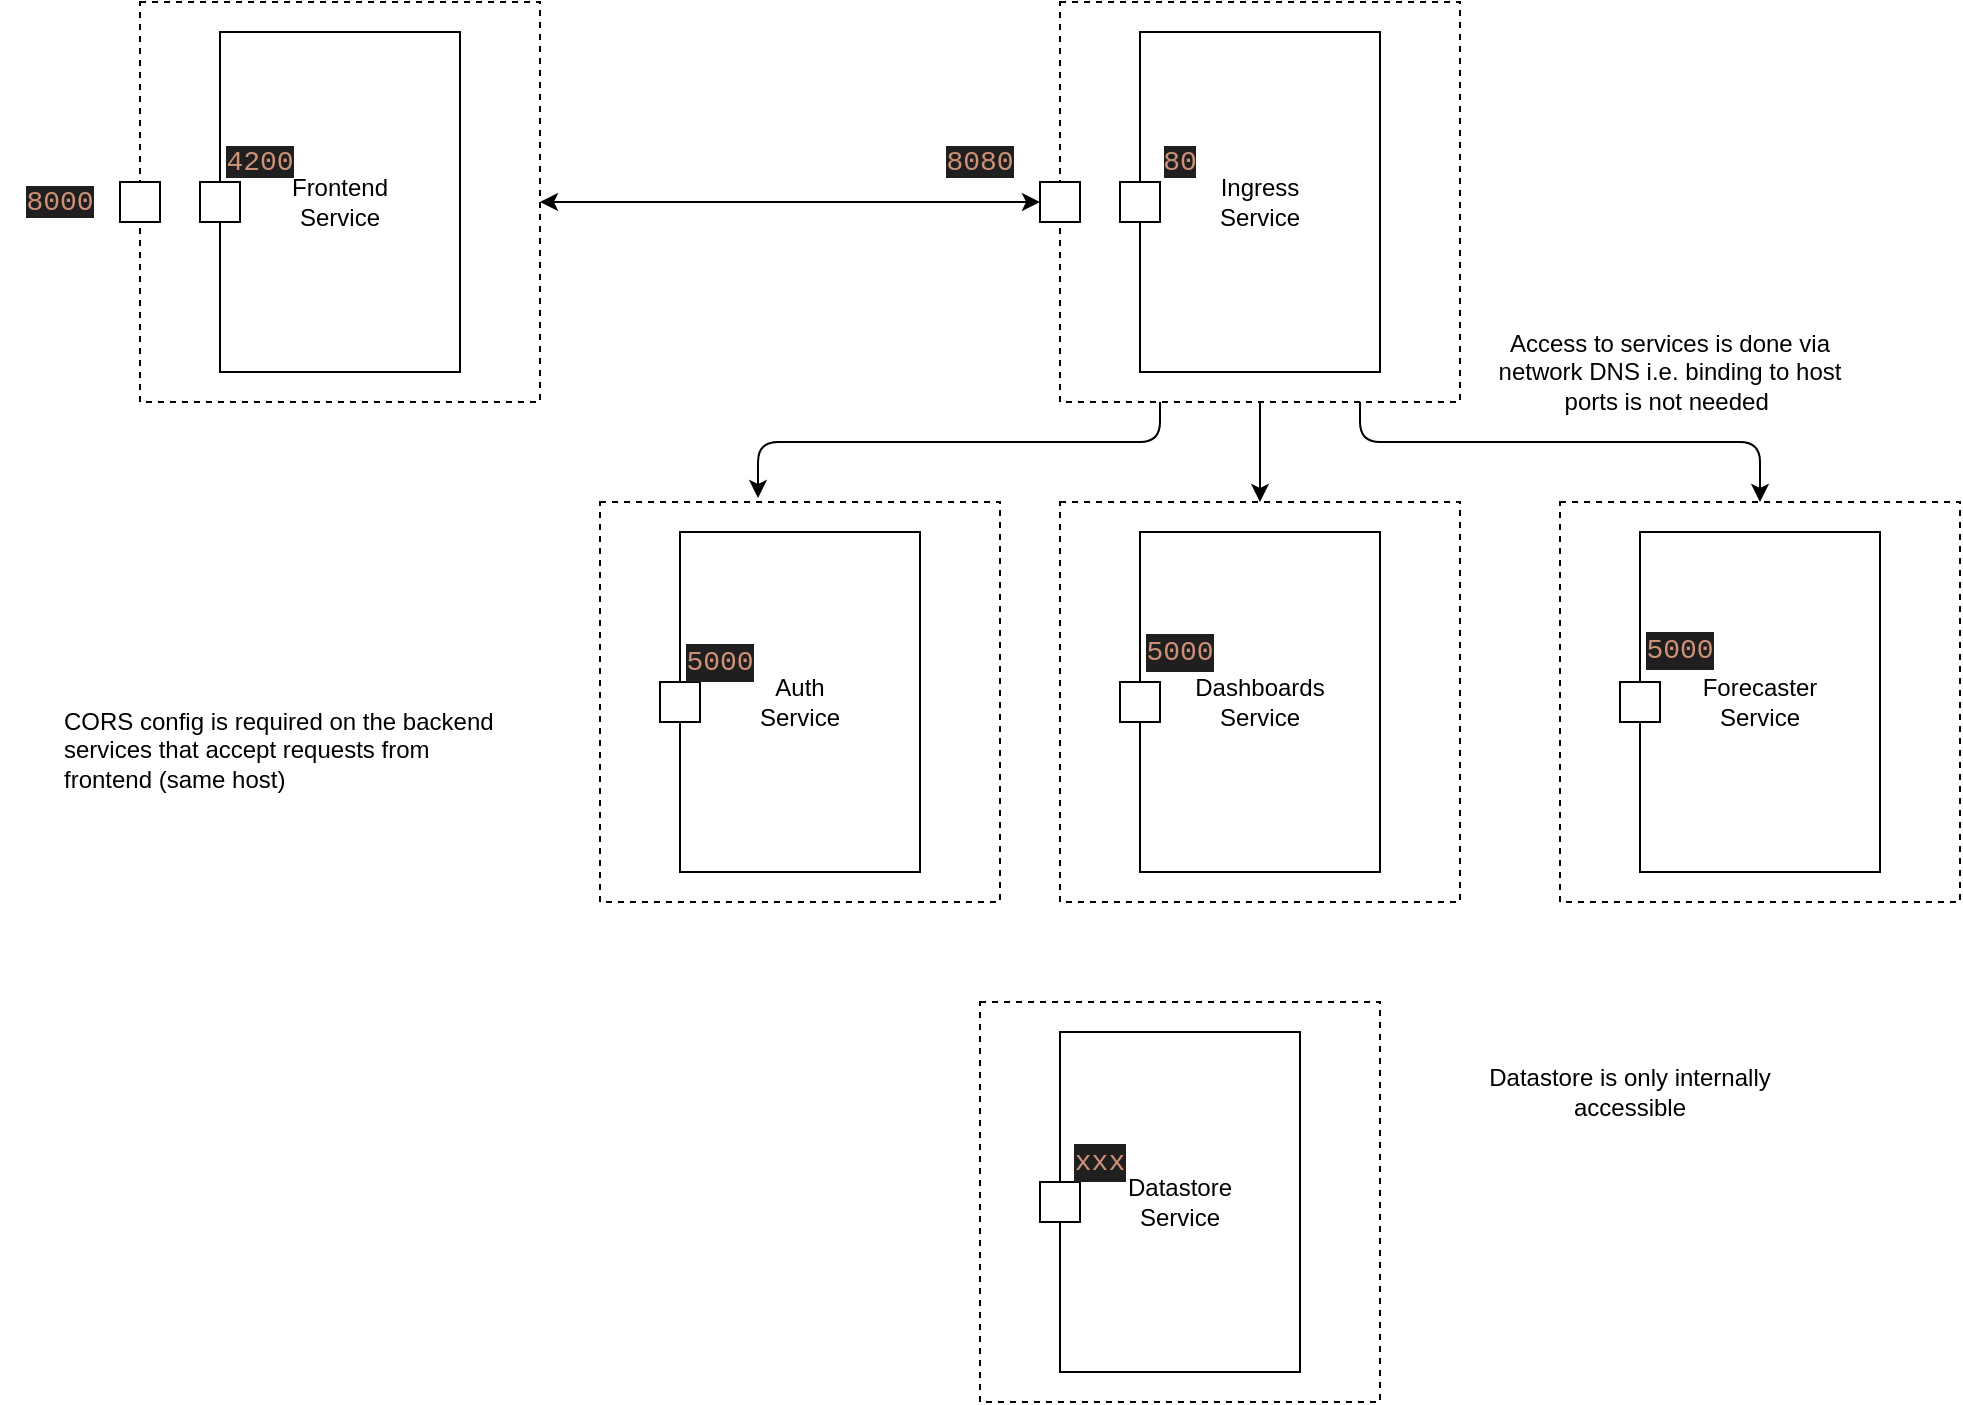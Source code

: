 <mxfile>
    <diagram id="Yf3V8BL3d49GuPFL8qzb" name="Dev PortBinds">
        <mxGraphModel dx="1177" dy="779" grid="1" gridSize="10" guides="1" tooltips="1" connect="1" arrows="1" fold="1" page="1" pageScale="1" pageWidth="1169" pageHeight="827" math="0" shadow="0">
            <root>
                <mxCell id="0"/>
                <mxCell id="1" parent="0"/>
                <mxCell id="4" value="s" style="whiteSpace=wrap;html=1;aspect=fixed;dashed=1;fillColor=none;" parent="1" vertex="1">
                    <mxGeometry x="90" y="90" width="200" height="200" as="geometry"/>
                </mxCell>
                <mxCell id="2" value="Frontend&lt;br&gt;Service" style="rounded=0;whiteSpace=wrap;html=1;" parent="1" vertex="1">
                    <mxGeometry x="130" y="105" width="120" height="170" as="geometry"/>
                </mxCell>
                <mxCell id="3" value="" style="whiteSpace=wrap;html=1;aspect=fixed;" parent="1" vertex="1">
                    <mxGeometry x="120" y="180" width="20" height="20" as="geometry"/>
                </mxCell>
                <mxCell id="5" value="" style="whiteSpace=wrap;html=1;aspect=fixed;" parent="1" vertex="1">
                    <mxGeometry x="80" y="180" width="20" height="20" as="geometry"/>
                </mxCell>
                <mxCell id="6" value="&lt;font face=&quot;Consolas, Courier New, monospace&quot; color=&quot;#ce9178&quot;&gt;&lt;span style=&quot;font-size: 14px; background-color: rgb(31, 31, 31);&quot;&gt;4200&lt;/span&gt;&lt;/font&gt;" style="text;html=1;strokeColor=none;fillColor=none;align=center;verticalAlign=middle;whiteSpace=wrap;rounded=0;dashed=1;" parent="1" vertex="1">
                    <mxGeometry x="120" y="155" width="60" height="30" as="geometry"/>
                </mxCell>
                <mxCell id="7" value="&lt;span style=&quot;color: rgb(206, 145, 120); font-family: Consolas, &amp;quot;Courier New&amp;quot;, monospace; font-size: 14px; background-color: rgb(31, 31, 31);&quot;&gt;8000&lt;/span&gt;" style="text;html=1;strokeColor=none;fillColor=none;align=center;verticalAlign=middle;whiteSpace=wrap;rounded=0;dashed=1;" parent="1" vertex="1">
                    <mxGeometry x="20" y="175" width="60" height="30" as="geometry"/>
                </mxCell>
                <mxCell id="x-FCDcHMEJtPpQc25FgL-8" value="" style="whiteSpace=wrap;html=1;aspect=fixed;dashed=1;fillColor=none;" parent="1" vertex="1">
                    <mxGeometry x="320" y="340" width="200" height="200" as="geometry"/>
                </mxCell>
                <mxCell id="x-FCDcHMEJtPpQc25FgL-9" value="Auth&lt;br&gt;Service" style="rounded=0;whiteSpace=wrap;html=1;" parent="1" vertex="1">
                    <mxGeometry x="360" y="355" width="120" height="170" as="geometry"/>
                </mxCell>
                <mxCell id="x-FCDcHMEJtPpQc25FgL-10" value="" style="whiteSpace=wrap;html=1;aspect=fixed;" parent="1" vertex="1">
                    <mxGeometry x="350" y="430" width="20" height="20" as="geometry"/>
                </mxCell>
                <mxCell id="x-FCDcHMEJtPpQc25FgL-14" value="" style="edgeStyle=none;html=1;" parent="1" edge="1">
                    <mxGeometry relative="1" as="geometry">
                        <mxPoint x="310" y="440" as="sourcePoint"/>
                        <mxPoint x="310" y="440" as="targetPoint"/>
                    </mxGeometry>
                </mxCell>
                <mxCell id="x-FCDcHMEJtPpQc25FgL-12" value="&lt;div style=&quot;color: rgb(204, 204, 204); background-color: rgb(31, 31, 31); font-family: Consolas, &amp;quot;Courier New&amp;quot;, monospace; font-size: 14px; line-height: 19px;&quot;&gt;&lt;span style=&quot;color: #ce9178;&quot;&gt;5000&lt;/span&gt;&lt;/div&gt;" style="text;html=1;strokeColor=none;fillColor=none;align=center;verticalAlign=middle;whiteSpace=wrap;rounded=0;dashed=1;" parent="1" vertex="1">
                    <mxGeometry x="350" y="405" width="60" height="30" as="geometry"/>
                </mxCell>
                <mxCell id="9" value="" style="whiteSpace=wrap;html=1;aspect=fixed;dashed=1;fillColor=none;" parent="1" vertex="1">
                    <mxGeometry x="550" y="340" width="200" height="200" as="geometry"/>
                </mxCell>
                <mxCell id="10" value="Dashboards&lt;br&gt;Service" style="rounded=0;whiteSpace=wrap;html=1;" parent="1" vertex="1">
                    <mxGeometry x="590" y="355" width="120" height="170" as="geometry"/>
                </mxCell>
                <mxCell id="11" value="" style="whiteSpace=wrap;html=1;aspect=fixed;" parent="1" vertex="1">
                    <mxGeometry x="580" y="430" width="20" height="20" as="geometry"/>
                </mxCell>
                <mxCell id="12" value="" style="edgeStyle=none;html=1;" parent="1" edge="1">
                    <mxGeometry relative="1" as="geometry">
                        <mxPoint x="540" y="440" as="sourcePoint"/>
                        <mxPoint x="540" y="440" as="targetPoint"/>
                    </mxGeometry>
                </mxCell>
                <mxCell id="14" value="&lt;div style=&quot;color: rgb(204, 204, 204); background-color: rgb(31, 31, 31); font-family: Consolas, &amp;quot;Courier New&amp;quot;, monospace; font-size: 14px; line-height: 19px;&quot;&gt;&lt;span style=&quot;color: #ce9178;&quot;&gt;5000&lt;/span&gt;&lt;/div&gt;" style="text;html=1;strokeColor=none;fillColor=none;align=center;verticalAlign=middle;whiteSpace=wrap;rounded=0;dashed=1;" parent="1" vertex="1">
                    <mxGeometry x="580" y="400" width="60" height="30" as="geometry"/>
                </mxCell>
                <mxCell id="16" value="" style="whiteSpace=wrap;html=1;aspect=fixed;dashed=1;fillColor=none;" parent="1" vertex="1">
                    <mxGeometry x="550" y="90" width="200" height="200" as="geometry"/>
                </mxCell>
                <mxCell id="17" value="Ingress &lt;br&gt;Service" style="rounded=0;whiteSpace=wrap;html=1;" parent="1" vertex="1">
                    <mxGeometry x="590" y="105" width="120" height="170" as="geometry"/>
                </mxCell>
                <mxCell id="18" value="" style="whiteSpace=wrap;html=1;aspect=fixed;" parent="1" vertex="1">
                    <mxGeometry x="580" y="180" width="20" height="20" as="geometry"/>
                </mxCell>
                <mxCell id="19" value="" style="whiteSpace=wrap;html=1;aspect=fixed;" parent="1" vertex="1">
                    <mxGeometry x="540" y="180" width="20" height="20" as="geometry"/>
                </mxCell>
                <mxCell id="20" value="&lt;font face=&quot;Consolas, Courier New, monospace&quot; color=&quot;#ce9178&quot;&gt;&lt;span style=&quot;font-size: 14px; background-color: rgb(31, 31, 31);&quot;&gt;80&lt;/span&gt;&lt;/font&gt;" style="text;html=1;strokeColor=none;fillColor=none;align=center;verticalAlign=middle;whiteSpace=wrap;rounded=0;dashed=1;" parent="1" vertex="1">
                    <mxGeometry x="580" y="155" width="60" height="30" as="geometry"/>
                </mxCell>
                <mxCell id="21" value="&lt;span style=&quot;color: rgb(206, 145, 120); font-family: Consolas, &amp;quot;Courier New&amp;quot;, monospace; font-size: 14px; background-color: rgb(31, 31, 31);&quot;&gt;8080&lt;/span&gt;" style="text;html=1;strokeColor=none;fillColor=none;align=center;verticalAlign=middle;whiteSpace=wrap;rounded=0;dashed=1;" parent="1" vertex="1">
                    <mxGeometry x="480" y="155" width="60" height="30" as="geometry"/>
                </mxCell>
                <mxCell id="22" value="" style="whiteSpace=wrap;html=1;aspect=fixed;dashed=1;fillColor=none;" parent="1" vertex="1">
                    <mxGeometry x="510" y="590" width="200" height="200" as="geometry"/>
                </mxCell>
                <mxCell id="23" value="Datastore&lt;br&gt;Service" style="rounded=0;whiteSpace=wrap;html=1;" parent="1" vertex="1">
                    <mxGeometry x="550" y="605" width="120" height="170" as="geometry"/>
                </mxCell>
                <mxCell id="24" value="" style="whiteSpace=wrap;html=1;aspect=fixed;" parent="1" vertex="1">
                    <mxGeometry x="540" y="680" width="20" height="20" as="geometry"/>
                </mxCell>
                <mxCell id="25" value="" style="edgeStyle=none;html=1;" parent="1" edge="1">
                    <mxGeometry relative="1" as="geometry">
                        <mxPoint x="500" y="690" as="sourcePoint"/>
                        <mxPoint x="500" y="690" as="targetPoint"/>
                    </mxGeometry>
                </mxCell>
                <mxCell id="26" value="&lt;div style=&quot;color: rgb(204, 204, 204); background-color: rgb(31, 31, 31); font-family: Consolas, &amp;quot;Courier New&amp;quot;, monospace; font-size: 14px; line-height: 19px;&quot;&gt;&lt;div style=&quot;line-height: 19px;&quot;&gt;&lt;span style=&quot;color: #ce9178;&quot;&gt;xxx&lt;/span&gt;&lt;/div&gt;&lt;/div&gt;" style="text;html=1;strokeColor=none;fillColor=none;align=center;verticalAlign=middle;whiteSpace=wrap;rounded=0;dashed=1;" parent="1" vertex="1">
                    <mxGeometry x="540" y="655" width="60" height="30" as="geometry"/>
                </mxCell>
                <mxCell id="27" value="" style="whiteSpace=wrap;html=1;aspect=fixed;dashed=1;fillColor=none;" parent="1" vertex="1">
                    <mxGeometry x="800" y="340" width="200" height="200" as="geometry"/>
                </mxCell>
                <mxCell id="28" value="Forecaster&lt;br&gt;Service" style="rounded=0;whiteSpace=wrap;html=1;" parent="1" vertex="1">
                    <mxGeometry x="840" y="355" width="120" height="170" as="geometry"/>
                </mxCell>
                <mxCell id="29" value="" style="whiteSpace=wrap;html=1;aspect=fixed;" parent="1" vertex="1">
                    <mxGeometry x="830" y="430" width="20" height="20" as="geometry"/>
                </mxCell>
                <mxCell id="30" value="" style="edgeStyle=none;html=1;" parent="1" edge="1">
                    <mxGeometry relative="1" as="geometry">
                        <mxPoint x="730" y="440" as="sourcePoint"/>
                        <mxPoint x="730" y="440" as="targetPoint"/>
                    </mxGeometry>
                </mxCell>
                <mxCell id="31" value="&lt;div style=&quot;color: rgb(204, 204, 204); background-color: rgb(31, 31, 31); font-family: Consolas, &amp;quot;Courier New&amp;quot;, monospace; font-size: 14px; line-height: 19px;&quot;&gt;&lt;span style=&quot;color: #ce9178;&quot;&gt;5000&lt;/span&gt;&lt;/div&gt;" style="text;html=1;strokeColor=none;fillColor=none;align=center;verticalAlign=middle;whiteSpace=wrap;rounded=0;dashed=1;" parent="1" vertex="1">
                    <mxGeometry x="830" y="399" width="60" height="30" as="geometry"/>
                </mxCell>
                <mxCell id="32" value="" style="endArrow=classic;html=1;exitX=0.25;exitY=1;exitDx=0;exitDy=0;entryX=0.395;entryY=-0.01;entryDx=0;entryDy=0;entryPerimeter=0;" parent="1" source="16" target="x-FCDcHMEJtPpQc25FgL-8" edge="1">
                    <mxGeometry width="50" height="50" relative="1" as="geometry">
                        <mxPoint x="880" y="250" as="sourcePoint"/>
                        <mxPoint x="930" y="200" as="targetPoint"/>
                        <Array as="points">
                            <mxPoint x="600" y="310"/>
                            <mxPoint x="399" y="310"/>
                        </Array>
                    </mxGeometry>
                </mxCell>
                <mxCell id="33" value="" style="endArrow=classic;html=1;exitX=0.5;exitY=1;exitDx=0;exitDy=0;entryX=0.5;entryY=0;entryDx=0;entryDy=0;" parent="1" source="16" target="9" edge="1">
                    <mxGeometry width="50" height="50" relative="1" as="geometry">
                        <mxPoint x="840" y="290" as="sourcePoint"/>
                        <mxPoint x="890" y="240" as="targetPoint"/>
                    </mxGeometry>
                </mxCell>
                <mxCell id="34" value="" style="endArrow=classic;html=1;exitX=0.75;exitY=1;exitDx=0;exitDy=0;entryX=0.5;entryY=0;entryDx=0;entryDy=0;" parent="1" source="16" target="27" edge="1">
                    <mxGeometry width="50" height="50" relative="1" as="geometry">
                        <mxPoint x="950" y="290" as="sourcePoint"/>
                        <mxPoint x="1000" y="240" as="targetPoint"/>
                        <Array as="points">
                            <mxPoint x="700" y="310"/>
                            <mxPoint x="900" y="310"/>
                        </Array>
                    </mxGeometry>
                </mxCell>
                <mxCell id="36" value="Access to services is done via network DNS i.e. binding to host ports is not needed&amp;nbsp;" style="text;html=1;strokeColor=none;fillColor=none;align=center;verticalAlign=middle;whiteSpace=wrap;rounded=0;" parent="1" vertex="1">
                    <mxGeometry x="760" y="260" width="190" height="30" as="geometry"/>
                </mxCell>
                <mxCell id="37" value="Datastore is only internally accessible" style="text;html=1;strokeColor=none;fillColor=none;align=center;verticalAlign=middle;whiteSpace=wrap;rounded=0;" parent="1" vertex="1">
                    <mxGeometry x="740" y="620" width="190" height="30" as="geometry"/>
                </mxCell>
                <mxCell id="38" value="" style="endArrow=classic;startArrow=classic;html=1;entryX=0;entryY=0.5;entryDx=0;entryDy=0;" parent="1" source="4" target="19" edge="1">
                    <mxGeometry width="50" height="50" relative="1" as="geometry">
                        <mxPoint x="360" y="240" as="sourcePoint"/>
                        <mxPoint x="410" y="190" as="targetPoint"/>
                    </mxGeometry>
                </mxCell>
                <mxCell id="cprb761TM8VM28HrOl3Y-38" value="CORS config is required on the backend services that accept requests from frontend (same host)" style="text;html=1;strokeColor=none;fillColor=none;align=left;verticalAlign=middle;whiteSpace=wrap;rounded=0;" parent="1" vertex="1">
                    <mxGeometry x="50" y="420" width="220" height="87.5" as="geometry"/>
                </mxCell>
            </root>
        </mxGraphModel>
    </diagram>
    <diagram name="ProdPortBinds-sameHost" id="kvNyjHchTtmpYtn1jW40">
        <mxGraphModel dx="1177" dy="1606" grid="1" gridSize="10" guides="1" tooltips="1" connect="1" arrows="1" fold="1" page="1" pageScale="1" pageWidth="1169" pageHeight="827" math="0" shadow="0">
            <root>
                <mxCell id="8yNIrelO1CAX560oub1o-0"/>
                <mxCell id="8yNIrelO1CAX560oub1o-1" parent="8yNIrelO1CAX560oub1o-0"/>
                <mxCell id="wGEXk0iVghqJmSYLJJfG-3" value="" style="whiteSpace=wrap;html=1;aspect=fixed;dashed=1;fillColor=none;" parent="8yNIrelO1CAX560oub1o-1" vertex="1">
                    <mxGeometry x="580" y="510" width="150" height="150" as="geometry"/>
                </mxCell>
                <mxCell id="8yNIrelO1CAX560oub1o-2" value="s" style="whiteSpace=wrap;html=1;aspect=fixed;dashed=1;fillColor=none;" parent="8yNIrelO1CAX560oub1o-1" vertex="1">
                    <mxGeometry x="90" y="90" width="200" height="200" as="geometry"/>
                </mxCell>
                <mxCell id="8yNIrelO1CAX560oub1o-3" value="Webserver" style="rounded=0;whiteSpace=wrap;html=1;" parent="8yNIrelO1CAX560oub1o-1" vertex="1">
                    <mxGeometry x="130" y="105" width="120" height="170" as="geometry"/>
                </mxCell>
                <mxCell id="8yNIrelO1CAX560oub1o-4" value="" style="whiteSpace=wrap;html=1;aspect=fixed;" parent="8yNIrelO1CAX560oub1o-1" vertex="1">
                    <mxGeometry x="120" y="180" width="20" height="20" as="geometry"/>
                </mxCell>
                <mxCell id="8yNIrelO1CAX560oub1o-5" value="" style="whiteSpace=wrap;html=1;aspect=fixed;" parent="8yNIrelO1CAX560oub1o-1" vertex="1">
                    <mxGeometry x="80" y="180" width="20" height="20" as="geometry"/>
                </mxCell>
                <mxCell id="8yNIrelO1CAX560oub1o-6" value="&lt;font face=&quot;Consolas, Courier New, monospace&quot; color=&quot;#ce9178&quot;&gt;&lt;span style=&quot;font-size: 14px; background-color: rgb(31, 31, 31);&quot;&gt;80&lt;/span&gt;&lt;/font&gt;" style="text;html=1;strokeColor=none;fillColor=none;align=center;verticalAlign=middle;whiteSpace=wrap;rounded=0;dashed=1;" parent="8yNIrelO1CAX560oub1o-1" vertex="1">
                    <mxGeometry x="120" y="155" width="60" height="30" as="geometry"/>
                </mxCell>
                <mxCell id="8yNIrelO1CAX560oub1o-7" value="&lt;span style=&quot;color: rgb(206, 145, 120); font-family: Consolas, &amp;quot;Courier New&amp;quot;, monospace; font-size: 14px; background-color: rgb(31, 31, 31);&quot;&gt;8080&lt;/span&gt;" style="text;html=1;strokeColor=none;fillColor=none;align=center;verticalAlign=middle;whiteSpace=wrap;rounded=0;dashed=1;" parent="8yNIrelO1CAX560oub1o-1" vertex="1">
                    <mxGeometry x="20" y="175" width="60" height="30" as="geometry"/>
                </mxCell>
                <mxCell id="8yNIrelO1CAX560oub1o-9" value="Auth&lt;br&gt;Service" style="rounded=0;whiteSpace=wrap;html=1;" parent="8yNIrelO1CAX560oub1o-1" vertex="1">
                    <mxGeometry x="360" y="355" width="120" height="115" as="geometry"/>
                </mxCell>
                <mxCell id="8yNIrelO1CAX560oub1o-10" value="" style="whiteSpace=wrap;html=1;aspect=fixed;" parent="8yNIrelO1CAX560oub1o-1" vertex="1">
                    <mxGeometry x="350" y="399" width="20" height="20" as="geometry"/>
                </mxCell>
                <mxCell id="8yNIrelO1CAX560oub1o-11" value="" style="edgeStyle=none;html=1;" parent="8yNIrelO1CAX560oub1o-1" edge="1">
                    <mxGeometry relative="1" as="geometry">
                        <mxPoint x="310" y="440" as="sourcePoint"/>
                        <mxPoint x="310" y="440" as="targetPoint"/>
                    </mxGeometry>
                </mxCell>
                <mxCell id="8yNIrelO1CAX560oub1o-12" value="&lt;div style=&quot;color: rgb(204, 204, 204); background-color: rgb(31, 31, 31); font-family: Consolas, &amp;quot;Courier New&amp;quot;, monospace; font-size: 14px; line-height: 19px;&quot;&gt;&lt;span style=&quot;color: #ce9178;&quot;&gt;5000&lt;/span&gt;&lt;/div&gt;" style="text;html=1;strokeColor=none;fillColor=none;align=center;verticalAlign=middle;whiteSpace=wrap;rounded=0;dashed=1;" parent="8yNIrelO1CAX560oub1o-1" vertex="1">
                    <mxGeometry x="350" y="370" width="60" height="30" as="geometry"/>
                </mxCell>
                <mxCell id="8yNIrelO1CAX560oub1o-14" value="Dashboards&lt;br&gt;Service" style="rounded=0;whiteSpace=wrap;html=1;" parent="8yNIrelO1CAX560oub1o-1" vertex="1">
                    <mxGeometry x="590" y="355" width="120" height="115" as="geometry"/>
                </mxCell>
                <mxCell id="8yNIrelO1CAX560oub1o-15" value="" style="whiteSpace=wrap;html=1;aspect=fixed;" parent="8yNIrelO1CAX560oub1o-1" vertex="1">
                    <mxGeometry x="575" y="400" width="20" height="20" as="geometry"/>
                </mxCell>
                <mxCell id="8yNIrelO1CAX560oub1o-16" value="" style="edgeStyle=none;html=1;" parent="8yNIrelO1CAX560oub1o-1" edge="1">
                    <mxGeometry relative="1" as="geometry">
                        <mxPoint x="540" y="440" as="sourcePoint"/>
                        <mxPoint x="540" y="440" as="targetPoint"/>
                    </mxGeometry>
                </mxCell>
                <mxCell id="8yNIrelO1CAX560oub1o-17" value="&lt;div style=&quot;color: rgb(204, 204, 204); background-color: rgb(31, 31, 31); font-family: Consolas, &amp;quot;Courier New&amp;quot;, monospace; font-size: 14px; line-height: 19px;&quot;&gt;&lt;span style=&quot;color: #ce9178;&quot;&gt;5000&lt;/span&gt;&lt;/div&gt;" style="text;html=1;strokeColor=none;fillColor=none;align=center;verticalAlign=middle;whiteSpace=wrap;rounded=0;dashed=1;" parent="8yNIrelO1CAX560oub1o-1" vertex="1">
                    <mxGeometry x="580" y="375" width="60" height="30" as="geometry"/>
                </mxCell>
                <mxCell id="8yNIrelO1CAX560oub1o-18" value="" style="whiteSpace=wrap;html=1;aspect=fixed;dashed=1;fillColor=none;" parent="8yNIrelO1CAX560oub1o-1" vertex="1">
                    <mxGeometry x="550" y="90" width="200" height="200" as="geometry"/>
                </mxCell>
                <mxCell id="8yNIrelO1CAX560oub1o-19" value="Ingress &lt;br&gt;Service" style="rounded=0;whiteSpace=wrap;html=1;" parent="8yNIrelO1CAX560oub1o-1" vertex="1">
                    <mxGeometry x="590" y="105" width="120" height="170" as="geometry"/>
                </mxCell>
                <mxCell id="8yNIrelO1CAX560oub1o-20" value="" style="whiteSpace=wrap;html=1;aspect=fixed;" parent="8yNIrelO1CAX560oub1o-1" vertex="1">
                    <mxGeometry x="580" y="180" width="20" height="20" as="geometry"/>
                </mxCell>
                <mxCell id="8yNIrelO1CAX560oub1o-21" value="" style="whiteSpace=wrap;html=1;aspect=fixed;" parent="8yNIrelO1CAX560oub1o-1" vertex="1">
                    <mxGeometry x="540" y="180" width="20" height="20" as="geometry"/>
                </mxCell>
                <mxCell id="8yNIrelO1CAX560oub1o-22" value="&lt;font face=&quot;Consolas, Courier New, monospace&quot; color=&quot;#ce9178&quot;&gt;&lt;span style=&quot;font-size: 14px; background-color: rgb(31, 31, 31);&quot;&gt;80&lt;/span&gt;&lt;/font&gt;" style="text;html=1;strokeColor=none;fillColor=none;align=center;verticalAlign=middle;whiteSpace=wrap;rounded=0;dashed=1;" parent="8yNIrelO1CAX560oub1o-1" vertex="1">
                    <mxGeometry x="580" y="155" width="60" height="30" as="geometry"/>
                </mxCell>
                <mxCell id="8yNIrelO1CAX560oub1o-23" value="&lt;span style=&quot;color: rgb(206, 145, 120); font-family: Consolas, &amp;quot;Courier New&amp;quot;, monospace; font-size: 14px; background-color: rgb(31, 31, 31);&quot;&gt;8090&lt;/span&gt;" style="text;html=1;strokeColor=none;fillColor=none;align=center;verticalAlign=middle;whiteSpace=wrap;rounded=0;dashed=1;" parent="8yNIrelO1CAX560oub1o-1" vertex="1">
                    <mxGeometry x="480" y="155" width="60" height="30" as="geometry"/>
                </mxCell>
                <mxCell id="8yNIrelO1CAX560oub1o-25" value="Datastore&lt;br&gt;Service" style="rounded=0;whiteSpace=wrap;html=1;" parent="8yNIrelO1CAX560oub1o-1" vertex="1">
                    <mxGeometry x="595" y="530" width="120" height="110" as="geometry"/>
                </mxCell>
                <mxCell id="8yNIrelO1CAX560oub1o-26" value="" style="whiteSpace=wrap;html=1;aspect=fixed;" parent="8yNIrelO1CAX560oub1o-1" vertex="1">
                    <mxGeometry x="585" y="575" width="20" height="20" as="geometry"/>
                </mxCell>
                <mxCell id="8yNIrelO1CAX560oub1o-27" value="" style="edgeStyle=none;html=1;" parent="8yNIrelO1CAX560oub1o-1" edge="1">
                    <mxGeometry relative="1" as="geometry">
                        <mxPoint x="500" y="690" as="sourcePoint"/>
                        <mxPoint x="500" y="690" as="targetPoint"/>
                    </mxGeometry>
                </mxCell>
                <mxCell id="8yNIrelO1CAX560oub1o-28" value="&lt;div style=&quot;color: rgb(204, 204, 204); background-color: rgb(31, 31, 31); font-family: Consolas, &amp;quot;Courier New&amp;quot;, monospace; font-size: 14px; line-height: 19px;&quot;&gt;&lt;div style=&quot;line-height: 19px;&quot;&gt;&lt;span style=&quot;color: #ce9178;&quot;&gt;xxx&lt;/span&gt;&lt;/div&gt;&lt;/div&gt;" style="text;html=1;strokeColor=none;fillColor=none;align=center;verticalAlign=middle;whiteSpace=wrap;rounded=0;dashed=1;" parent="8yNIrelO1CAX560oub1o-1" vertex="1">
                    <mxGeometry x="590" y="545" width="60" height="30" as="geometry"/>
                </mxCell>
                <mxCell id="8yNIrelO1CAX560oub1o-29" value="" style="whiteSpace=wrap;html=1;aspect=fixed;dashed=1;fillColor=none;" parent="8yNIrelO1CAX560oub1o-1" vertex="1">
                    <mxGeometry x="825" y="340" width="150" height="150" as="geometry"/>
                </mxCell>
                <mxCell id="8yNIrelO1CAX560oub1o-30" value="Forecaster&lt;br&gt;Service" style="rounded=0;whiteSpace=wrap;html=1;" parent="8yNIrelO1CAX560oub1o-1" vertex="1">
                    <mxGeometry x="840" y="355" width="120" height="115" as="geometry"/>
                </mxCell>
                <mxCell id="8yNIrelO1CAX560oub1o-31" value="" style="whiteSpace=wrap;html=1;aspect=fixed;" parent="8yNIrelO1CAX560oub1o-1" vertex="1">
                    <mxGeometry x="830" y="402.5" width="20" height="20" as="geometry"/>
                </mxCell>
                <mxCell id="8yNIrelO1CAX560oub1o-32" value="" style="edgeStyle=none;html=1;" parent="8yNIrelO1CAX560oub1o-1" edge="1">
                    <mxGeometry relative="1" as="geometry">
                        <mxPoint x="730" y="440" as="sourcePoint"/>
                        <mxPoint x="730" y="440" as="targetPoint"/>
                    </mxGeometry>
                </mxCell>
                <mxCell id="8yNIrelO1CAX560oub1o-33" value="&lt;div style=&quot;color: rgb(204, 204, 204); background-color: rgb(31, 31, 31); font-family: Consolas, &amp;quot;Courier New&amp;quot;, monospace; font-size: 14px; line-height: 19px;&quot;&gt;&lt;span style=&quot;color: #ce9178;&quot;&gt;5000&lt;/span&gt;&lt;/div&gt;" style="text;html=1;strokeColor=none;fillColor=none;align=center;verticalAlign=middle;whiteSpace=wrap;rounded=0;dashed=1;" parent="8yNIrelO1CAX560oub1o-1" vertex="1">
                    <mxGeometry x="830" y="375" width="60" height="30" as="geometry"/>
                </mxCell>
                <mxCell id="8yNIrelO1CAX560oub1o-34" value="" style="endArrow=classic;html=1;exitX=0.25;exitY=1;exitDx=0;exitDy=0;entryX=0.395;entryY=-0.01;entryDx=0;entryDy=0;entryPerimeter=0;" parent="8yNIrelO1CAX560oub1o-1" source="8yNIrelO1CAX560oub1o-18" edge="1">
                    <mxGeometry width="50" height="50" relative="1" as="geometry">
                        <mxPoint x="880" y="250" as="sourcePoint"/>
                        <mxPoint x="399" y="338.0" as="targetPoint"/>
                        <Array as="points">
                            <mxPoint x="600" y="310"/>
                            <mxPoint x="399" y="310"/>
                        </Array>
                    </mxGeometry>
                </mxCell>
                <mxCell id="8yNIrelO1CAX560oub1o-35" value="" style="endArrow=classic;html=1;exitX=0.5;exitY=1;exitDx=0;exitDy=0;entryX=0.5;entryY=0;entryDx=0;entryDy=0;" parent="8yNIrelO1CAX560oub1o-1" source="8yNIrelO1CAX560oub1o-18" edge="1">
                    <mxGeometry width="50" height="50" relative="1" as="geometry">
                        <mxPoint x="840" y="290" as="sourcePoint"/>
                        <mxPoint x="650" y="340.0" as="targetPoint"/>
                    </mxGeometry>
                </mxCell>
                <mxCell id="8yNIrelO1CAX560oub1o-36" value="" style="endArrow=classic;html=1;exitX=0.75;exitY=1;exitDx=0;exitDy=0;entryX=0.5;entryY=0;entryDx=0;entryDy=0;" parent="8yNIrelO1CAX560oub1o-1" source="8yNIrelO1CAX560oub1o-18" target="8yNIrelO1CAX560oub1o-29" edge="1">
                    <mxGeometry width="50" height="50" relative="1" as="geometry">
                        <mxPoint x="950" y="290" as="sourcePoint"/>
                        <mxPoint x="1000" y="240" as="targetPoint"/>
                        <Array as="points">
                            <mxPoint x="700" y="310"/>
                            <mxPoint x="900" y="310"/>
                        </Array>
                    </mxGeometry>
                </mxCell>
                <mxCell id="8yNIrelO1CAX560oub1o-37" value="Access to services is done via network DNS i.e. binding to host ports is not needed&amp;nbsp;" style="text;html=1;strokeColor=none;fillColor=none;align=center;verticalAlign=middle;whiteSpace=wrap;rounded=0;" parent="8yNIrelO1CAX560oub1o-1" vertex="1">
                    <mxGeometry x="760" y="260" width="190" height="30" as="geometry"/>
                </mxCell>
                <mxCell id="8yNIrelO1CAX560oub1o-38" value="Datastore is only internally accessible" style="text;html=1;strokeColor=none;fillColor=none;align=center;verticalAlign=middle;whiteSpace=wrap;rounded=0;" parent="8yNIrelO1CAX560oub1o-1" vertex="1">
                    <mxGeometry x="730" y="580" width="190" height="30" as="geometry"/>
                </mxCell>
                <mxCell id="8yNIrelO1CAX560oub1o-39" value="" style="endArrow=classic;startArrow=classic;html=1;entryX=0;entryY=0.5;entryDx=0;entryDy=0;" parent="8yNIrelO1CAX560oub1o-1" source="8yNIrelO1CAX560oub1o-2" target="8yNIrelO1CAX560oub1o-21" edge="1">
                    <mxGeometry width="50" height="50" relative="1" as="geometry">
                        <mxPoint x="360" y="240" as="sourcePoint"/>
                        <mxPoint x="410" y="190" as="targetPoint"/>
                    </mxGeometry>
                </mxCell>
                <mxCell id="wGEXk0iVghqJmSYLJJfG-0" value="&lt;h1&gt;Heading&lt;/h1&gt;&lt;p&gt;Lorem ipsum dolor sit amet, consectetur adipisicing elit, sed do eiusmod tempor incididunt ut labore et dolore magna aliqua.&lt;/p&gt;" style="text;html=1;strokeColor=none;fillColor=none;spacing=5;spacingTop=-20;whiteSpace=wrap;overflow=hidden;rounded=0;" parent="8yNIrelO1CAX560oub1o-1" vertex="1">
                    <mxGeometry x="360" y="-15" width="190" height="120" as="geometry"/>
                </mxCell>
                <mxCell id="wGEXk0iVghqJmSYLJJfG-1" value="" style="whiteSpace=wrap;html=1;aspect=fixed;dashed=1;fillColor=none;" parent="8yNIrelO1CAX560oub1o-1" vertex="1">
                    <mxGeometry x="575" y="340" width="150" height="150" as="geometry"/>
                </mxCell>
                <mxCell id="wGEXk0iVghqJmSYLJJfG-2" value="" style="whiteSpace=wrap;html=1;aspect=fixed;dashed=1;fillColor=none;" parent="8yNIrelO1CAX560oub1o-1" vertex="1">
                    <mxGeometry x="340" y="339" width="150" height="150" as="geometry"/>
                </mxCell>
                <mxCell id="wGEXk0iVghqJmSYLJJfG-5" value="CORS config is required on the backend services that accept requests from frontend (same host)" style="text;html=1;strokeColor=none;fillColor=none;align=left;verticalAlign=middle;whiteSpace=wrap;rounded=0;" parent="8yNIrelO1CAX560oub1o-1" vertex="1">
                    <mxGeometry x="50" y="392.5" width="220" height="87.5" as="geometry"/>
                </mxCell>
            </root>
        </mxGraphModel>
    </diagram>
</mxfile>